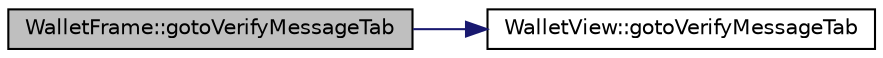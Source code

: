 digraph "WalletFrame::gotoVerifyMessageTab"
{
 // LATEX_PDF_SIZE
  edge [fontname="Helvetica",fontsize="10",labelfontname="Helvetica",labelfontsize="10"];
  node [fontname="Helvetica",fontsize="10",shape=record];
  rankdir="LR";
  Node37 [label="WalletFrame::gotoVerifyMessageTab",height=0.2,width=0.4,color="black", fillcolor="grey75", style="filled", fontcolor="black",tooltip=" "];
  Node37 -> Node38 [color="midnightblue",fontsize="10",style="solid",fontname="Helvetica"];
  Node38 [label="WalletView::gotoVerifyMessageTab",height=0.2,width=0.4,color="black", fillcolor="white", style="filled",URL="$class_wallet_view.html#a0a23aaaf87d3aec5ae8b1b8320d66796",tooltip=" "];
}
